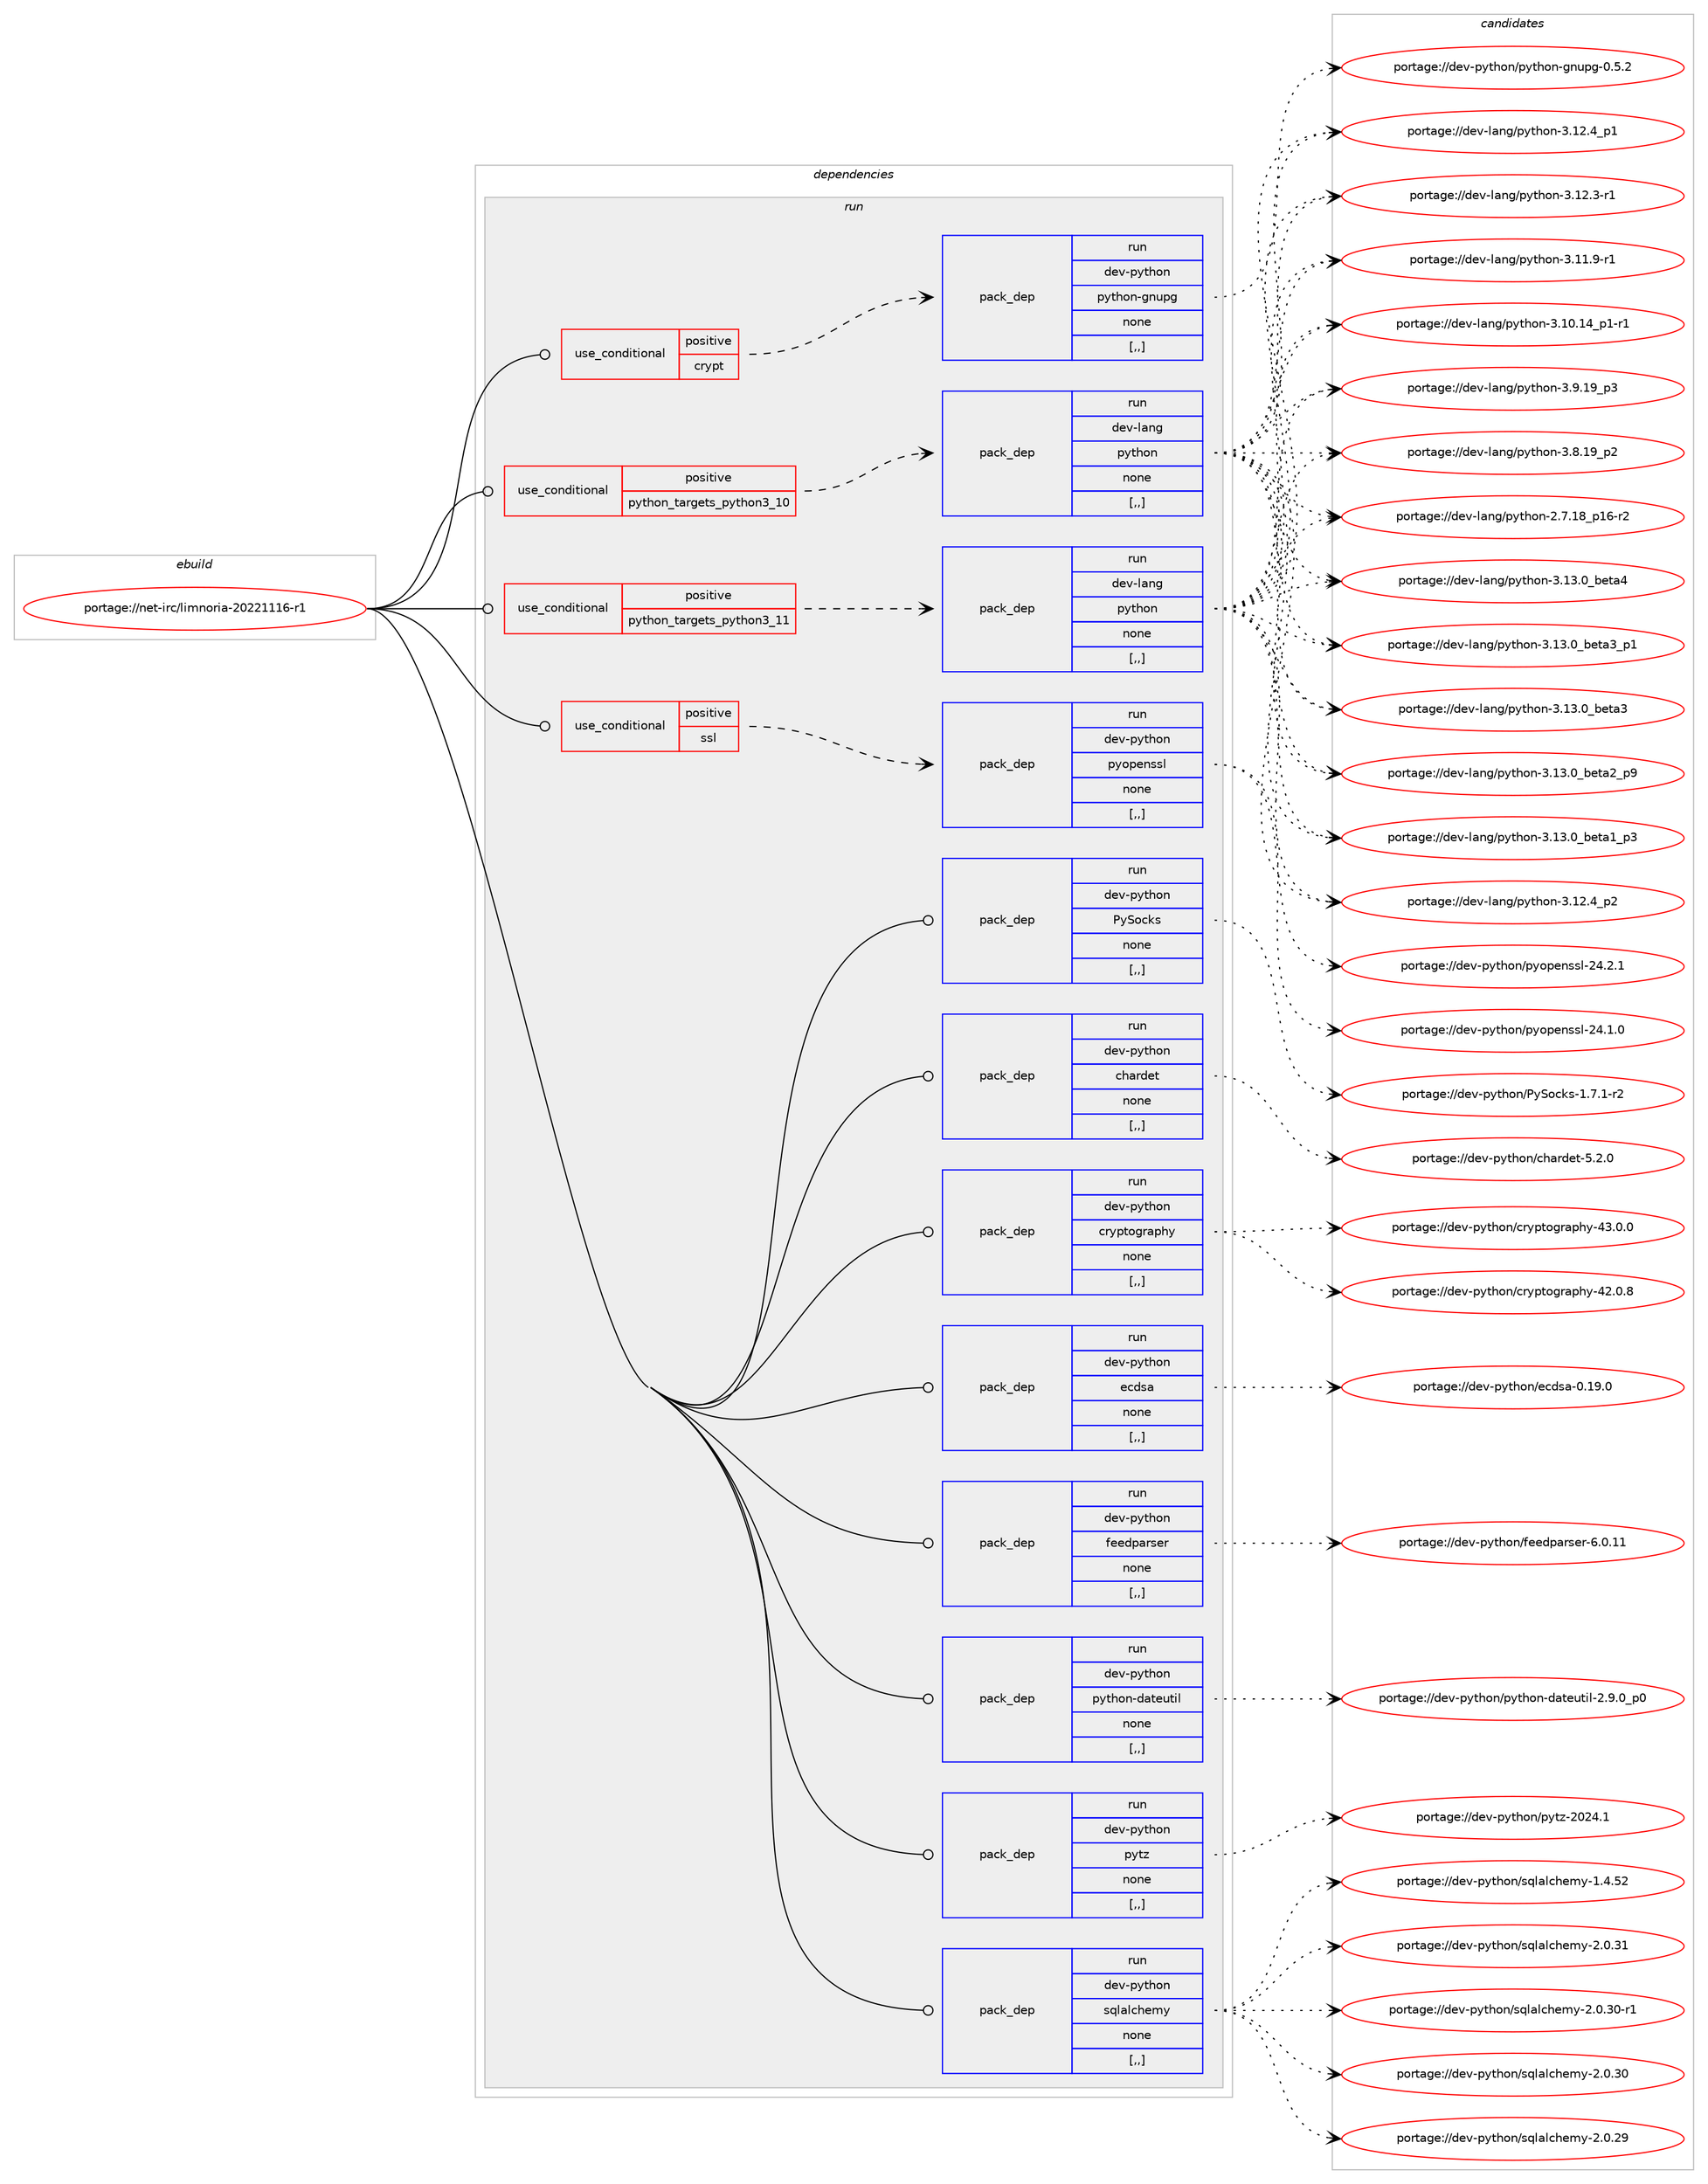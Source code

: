 digraph prolog {

# *************
# Graph options
# *************

newrank=true;
concentrate=true;
compound=true;
graph [rankdir=LR,fontname=Helvetica,fontsize=10,ranksep=1.5];#, ranksep=2.5, nodesep=0.2];
edge  [arrowhead=vee];
node  [fontname=Helvetica,fontsize=10];

# **********
# The ebuild
# **********

subgraph cluster_leftcol {
color=gray;
label=<<i>ebuild</i>>;
id [label="portage://net-irc/limnoria-20221116-r1", color=red, width=4, href="../net-irc/limnoria-20221116-r1.svg"];
}

# ****************
# The dependencies
# ****************

subgraph cluster_midcol {
color=gray;
label=<<i>dependencies</i>>;
subgraph cluster_compile {
fillcolor="#eeeeee";
style=filled;
label=<<i>compile</i>>;
}
subgraph cluster_compileandrun {
fillcolor="#eeeeee";
style=filled;
label=<<i>compile and run</i>>;
}
subgraph cluster_run {
fillcolor="#eeeeee";
style=filled;
label=<<i>run</i>>;
subgraph cond92551 {
dependency355983 [label=<<TABLE BORDER="0" CELLBORDER="1" CELLSPACING="0" CELLPADDING="4"><TR><TD ROWSPAN="3" CELLPADDING="10">use_conditional</TD></TR><TR><TD>positive</TD></TR><TR><TD>crypt</TD></TR></TABLE>>, shape=none, color=red];
subgraph pack260803 {
dependency355984 [label=<<TABLE BORDER="0" CELLBORDER="1" CELLSPACING="0" CELLPADDING="4" WIDTH="220"><TR><TD ROWSPAN="6" CELLPADDING="30">pack_dep</TD></TR><TR><TD WIDTH="110">run</TD></TR><TR><TD>dev-python</TD></TR><TR><TD>python-gnupg</TD></TR><TR><TD>none</TD></TR><TR><TD>[,,]</TD></TR></TABLE>>, shape=none, color=blue];
}
dependency355983:e -> dependency355984:w [weight=20,style="dashed",arrowhead="vee"];
}
id:e -> dependency355983:w [weight=20,style="solid",arrowhead="odot"];
subgraph cond92552 {
dependency355985 [label=<<TABLE BORDER="0" CELLBORDER="1" CELLSPACING="0" CELLPADDING="4"><TR><TD ROWSPAN="3" CELLPADDING="10">use_conditional</TD></TR><TR><TD>positive</TD></TR><TR><TD>python_targets_python3_10</TD></TR></TABLE>>, shape=none, color=red];
subgraph pack260804 {
dependency355986 [label=<<TABLE BORDER="0" CELLBORDER="1" CELLSPACING="0" CELLPADDING="4" WIDTH="220"><TR><TD ROWSPAN="6" CELLPADDING="30">pack_dep</TD></TR><TR><TD WIDTH="110">run</TD></TR><TR><TD>dev-lang</TD></TR><TR><TD>python</TD></TR><TR><TD>none</TD></TR><TR><TD>[,,]</TD></TR></TABLE>>, shape=none, color=blue];
}
dependency355985:e -> dependency355986:w [weight=20,style="dashed",arrowhead="vee"];
}
id:e -> dependency355985:w [weight=20,style="solid",arrowhead="odot"];
subgraph cond92553 {
dependency355987 [label=<<TABLE BORDER="0" CELLBORDER="1" CELLSPACING="0" CELLPADDING="4"><TR><TD ROWSPAN="3" CELLPADDING="10">use_conditional</TD></TR><TR><TD>positive</TD></TR><TR><TD>python_targets_python3_11</TD></TR></TABLE>>, shape=none, color=red];
subgraph pack260805 {
dependency355988 [label=<<TABLE BORDER="0" CELLBORDER="1" CELLSPACING="0" CELLPADDING="4" WIDTH="220"><TR><TD ROWSPAN="6" CELLPADDING="30">pack_dep</TD></TR><TR><TD WIDTH="110">run</TD></TR><TR><TD>dev-lang</TD></TR><TR><TD>python</TD></TR><TR><TD>none</TD></TR><TR><TD>[,,]</TD></TR></TABLE>>, shape=none, color=blue];
}
dependency355987:e -> dependency355988:w [weight=20,style="dashed",arrowhead="vee"];
}
id:e -> dependency355987:w [weight=20,style="solid",arrowhead="odot"];
subgraph cond92554 {
dependency355989 [label=<<TABLE BORDER="0" CELLBORDER="1" CELLSPACING="0" CELLPADDING="4"><TR><TD ROWSPAN="3" CELLPADDING="10">use_conditional</TD></TR><TR><TD>positive</TD></TR><TR><TD>ssl</TD></TR></TABLE>>, shape=none, color=red];
subgraph pack260806 {
dependency355990 [label=<<TABLE BORDER="0" CELLBORDER="1" CELLSPACING="0" CELLPADDING="4" WIDTH="220"><TR><TD ROWSPAN="6" CELLPADDING="30">pack_dep</TD></TR><TR><TD WIDTH="110">run</TD></TR><TR><TD>dev-python</TD></TR><TR><TD>pyopenssl</TD></TR><TR><TD>none</TD></TR><TR><TD>[,,]</TD></TR></TABLE>>, shape=none, color=blue];
}
dependency355989:e -> dependency355990:w [weight=20,style="dashed",arrowhead="vee"];
}
id:e -> dependency355989:w [weight=20,style="solid",arrowhead="odot"];
subgraph pack260807 {
dependency355991 [label=<<TABLE BORDER="0" CELLBORDER="1" CELLSPACING="0" CELLPADDING="4" WIDTH="220"><TR><TD ROWSPAN="6" CELLPADDING="30">pack_dep</TD></TR><TR><TD WIDTH="110">run</TD></TR><TR><TD>dev-python</TD></TR><TR><TD>PySocks</TD></TR><TR><TD>none</TD></TR><TR><TD>[,,]</TD></TR></TABLE>>, shape=none, color=blue];
}
id:e -> dependency355991:w [weight=20,style="solid",arrowhead="odot"];
subgraph pack260808 {
dependency355992 [label=<<TABLE BORDER="0" CELLBORDER="1" CELLSPACING="0" CELLPADDING="4" WIDTH="220"><TR><TD ROWSPAN="6" CELLPADDING="30">pack_dep</TD></TR><TR><TD WIDTH="110">run</TD></TR><TR><TD>dev-python</TD></TR><TR><TD>chardet</TD></TR><TR><TD>none</TD></TR><TR><TD>[,,]</TD></TR></TABLE>>, shape=none, color=blue];
}
id:e -> dependency355992:w [weight=20,style="solid",arrowhead="odot"];
subgraph pack260809 {
dependency355993 [label=<<TABLE BORDER="0" CELLBORDER="1" CELLSPACING="0" CELLPADDING="4" WIDTH="220"><TR><TD ROWSPAN="6" CELLPADDING="30">pack_dep</TD></TR><TR><TD WIDTH="110">run</TD></TR><TR><TD>dev-python</TD></TR><TR><TD>cryptography</TD></TR><TR><TD>none</TD></TR><TR><TD>[,,]</TD></TR></TABLE>>, shape=none, color=blue];
}
id:e -> dependency355993:w [weight=20,style="solid",arrowhead="odot"];
subgraph pack260810 {
dependency355994 [label=<<TABLE BORDER="0" CELLBORDER="1" CELLSPACING="0" CELLPADDING="4" WIDTH="220"><TR><TD ROWSPAN="6" CELLPADDING="30">pack_dep</TD></TR><TR><TD WIDTH="110">run</TD></TR><TR><TD>dev-python</TD></TR><TR><TD>ecdsa</TD></TR><TR><TD>none</TD></TR><TR><TD>[,,]</TD></TR></TABLE>>, shape=none, color=blue];
}
id:e -> dependency355994:w [weight=20,style="solid",arrowhead="odot"];
subgraph pack260811 {
dependency355995 [label=<<TABLE BORDER="0" CELLBORDER="1" CELLSPACING="0" CELLPADDING="4" WIDTH="220"><TR><TD ROWSPAN="6" CELLPADDING="30">pack_dep</TD></TR><TR><TD WIDTH="110">run</TD></TR><TR><TD>dev-python</TD></TR><TR><TD>feedparser</TD></TR><TR><TD>none</TD></TR><TR><TD>[,,]</TD></TR></TABLE>>, shape=none, color=blue];
}
id:e -> dependency355995:w [weight=20,style="solid",arrowhead="odot"];
subgraph pack260812 {
dependency355996 [label=<<TABLE BORDER="0" CELLBORDER="1" CELLSPACING="0" CELLPADDING="4" WIDTH="220"><TR><TD ROWSPAN="6" CELLPADDING="30">pack_dep</TD></TR><TR><TD WIDTH="110">run</TD></TR><TR><TD>dev-python</TD></TR><TR><TD>python-dateutil</TD></TR><TR><TD>none</TD></TR><TR><TD>[,,]</TD></TR></TABLE>>, shape=none, color=blue];
}
id:e -> dependency355996:w [weight=20,style="solid",arrowhead="odot"];
subgraph pack260813 {
dependency355997 [label=<<TABLE BORDER="0" CELLBORDER="1" CELLSPACING="0" CELLPADDING="4" WIDTH="220"><TR><TD ROWSPAN="6" CELLPADDING="30">pack_dep</TD></TR><TR><TD WIDTH="110">run</TD></TR><TR><TD>dev-python</TD></TR><TR><TD>pytz</TD></TR><TR><TD>none</TD></TR><TR><TD>[,,]</TD></TR></TABLE>>, shape=none, color=blue];
}
id:e -> dependency355997:w [weight=20,style="solid",arrowhead="odot"];
subgraph pack260814 {
dependency355998 [label=<<TABLE BORDER="0" CELLBORDER="1" CELLSPACING="0" CELLPADDING="4" WIDTH="220"><TR><TD ROWSPAN="6" CELLPADDING="30">pack_dep</TD></TR><TR><TD WIDTH="110">run</TD></TR><TR><TD>dev-python</TD></TR><TR><TD>sqlalchemy</TD></TR><TR><TD>none</TD></TR><TR><TD>[,,]</TD></TR></TABLE>>, shape=none, color=blue];
}
id:e -> dependency355998:w [weight=20,style="solid",arrowhead="odot"];
}
}

# **************
# The candidates
# **************

subgraph cluster_choices {
rank=same;
color=gray;
label=<<i>candidates</i>>;

subgraph choice260803 {
color=black;
nodesep=1;
choice100101118451121211161041111104711212111610411111045103110117112103454846534650 [label="portage://dev-python/python-gnupg-0.5.2", color=red, width=4,href="../dev-python/python-gnupg-0.5.2.svg"];
dependency355984:e -> choice100101118451121211161041111104711212111610411111045103110117112103454846534650:w [style=dotted,weight="100"];
}
subgraph choice260804 {
color=black;
nodesep=1;
choice1001011184510897110103471121211161041111104551464951464895981011169752 [label="portage://dev-lang/python-3.13.0_beta4", color=red, width=4,href="../dev-lang/python-3.13.0_beta4.svg"];
choice10010111845108971101034711212111610411111045514649514648959810111697519511249 [label="portage://dev-lang/python-3.13.0_beta3_p1", color=red, width=4,href="../dev-lang/python-3.13.0_beta3_p1.svg"];
choice1001011184510897110103471121211161041111104551464951464895981011169751 [label="portage://dev-lang/python-3.13.0_beta3", color=red, width=4,href="../dev-lang/python-3.13.0_beta3.svg"];
choice10010111845108971101034711212111610411111045514649514648959810111697509511257 [label="portage://dev-lang/python-3.13.0_beta2_p9", color=red, width=4,href="../dev-lang/python-3.13.0_beta2_p9.svg"];
choice10010111845108971101034711212111610411111045514649514648959810111697499511251 [label="portage://dev-lang/python-3.13.0_beta1_p3", color=red, width=4,href="../dev-lang/python-3.13.0_beta1_p3.svg"];
choice100101118451089711010347112121116104111110455146495046529511250 [label="portage://dev-lang/python-3.12.4_p2", color=red, width=4,href="../dev-lang/python-3.12.4_p2.svg"];
choice100101118451089711010347112121116104111110455146495046529511249 [label="portage://dev-lang/python-3.12.4_p1", color=red, width=4,href="../dev-lang/python-3.12.4_p1.svg"];
choice100101118451089711010347112121116104111110455146495046514511449 [label="portage://dev-lang/python-3.12.3-r1", color=red, width=4,href="../dev-lang/python-3.12.3-r1.svg"];
choice100101118451089711010347112121116104111110455146494946574511449 [label="portage://dev-lang/python-3.11.9-r1", color=red, width=4,href="../dev-lang/python-3.11.9-r1.svg"];
choice100101118451089711010347112121116104111110455146494846495295112494511449 [label="portage://dev-lang/python-3.10.14_p1-r1", color=red, width=4,href="../dev-lang/python-3.10.14_p1-r1.svg"];
choice100101118451089711010347112121116104111110455146574649579511251 [label="portage://dev-lang/python-3.9.19_p3", color=red, width=4,href="../dev-lang/python-3.9.19_p3.svg"];
choice100101118451089711010347112121116104111110455146564649579511250 [label="portage://dev-lang/python-3.8.19_p2", color=red, width=4,href="../dev-lang/python-3.8.19_p2.svg"];
choice100101118451089711010347112121116104111110455046554649569511249544511450 [label="portage://dev-lang/python-2.7.18_p16-r2", color=red, width=4,href="../dev-lang/python-2.7.18_p16-r2.svg"];
dependency355986:e -> choice1001011184510897110103471121211161041111104551464951464895981011169752:w [style=dotted,weight="100"];
dependency355986:e -> choice10010111845108971101034711212111610411111045514649514648959810111697519511249:w [style=dotted,weight="100"];
dependency355986:e -> choice1001011184510897110103471121211161041111104551464951464895981011169751:w [style=dotted,weight="100"];
dependency355986:e -> choice10010111845108971101034711212111610411111045514649514648959810111697509511257:w [style=dotted,weight="100"];
dependency355986:e -> choice10010111845108971101034711212111610411111045514649514648959810111697499511251:w [style=dotted,weight="100"];
dependency355986:e -> choice100101118451089711010347112121116104111110455146495046529511250:w [style=dotted,weight="100"];
dependency355986:e -> choice100101118451089711010347112121116104111110455146495046529511249:w [style=dotted,weight="100"];
dependency355986:e -> choice100101118451089711010347112121116104111110455146495046514511449:w [style=dotted,weight="100"];
dependency355986:e -> choice100101118451089711010347112121116104111110455146494946574511449:w [style=dotted,weight="100"];
dependency355986:e -> choice100101118451089711010347112121116104111110455146494846495295112494511449:w [style=dotted,weight="100"];
dependency355986:e -> choice100101118451089711010347112121116104111110455146574649579511251:w [style=dotted,weight="100"];
dependency355986:e -> choice100101118451089711010347112121116104111110455146564649579511250:w [style=dotted,weight="100"];
dependency355986:e -> choice100101118451089711010347112121116104111110455046554649569511249544511450:w [style=dotted,weight="100"];
}
subgraph choice260805 {
color=black;
nodesep=1;
choice1001011184510897110103471121211161041111104551464951464895981011169752 [label="portage://dev-lang/python-3.13.0_beta4", color=red, width=4,href="../dev-lang/python-3.13.0_beta4.svg"];
choice10010111845108971101034711212111610411111045514649514648959810111697519511249 [label="portage://dev-lang/python-3.13.0_beta3_p1", color=red, width=4,href="../dev-lang/python-3.13.0_beta3_p1.svg"];
choice1001011184510897110103471121211161041111104551464951464895981011169751 [label="portage://dev-lang/python-3.13.0_beta3", color=red, width=4,href="../dev-lang/python-3.13.0_beta3.svg"];
choice10010111845108971101034711212111610411111045514649514648959810111697509511257 [label="portage://dev-lang/python-3.13.0_beta2_p9", color=red, width=4,href="../dev-lang/python-3.13.0_beta2_p9.svg"];
choice10010111845108971101034711212111610411111045514649514648959810111697499511251 [label="portage://dev-lang/python-3.13.0_beta1_p3", color=red, width=4,href="../dev-lang/python-3.13.0_beta1_p3.svg"];
choice100101118451089711010347112121116104111110455146495046529511250 [label="portage://dev-lang/python-3.12.4_p2", color=red, width=4,href="../dev-lang/python-3.12.4_p2.svg"];
choice100101118451089711010347112121116104111110455146495046529511249 [label="portage://dev-lang/python-3.12.4_p1", color=red, width=4,href="../dev-lang/python-3.12.4_p1.svg"];
choice100101118451089711010347112121116104111110455146495046514511449 [label="portage://dev-lang/python-3.12.3-r1", color=red, width=4,href="../dev-lang/python-3.12.3-r1.svg"];
choice100101118451089711010347112121116104111110455146494946574511449 [label="portage://dev-lang/python-3.11.9-r1", color=red, width=4,href="../dev-lang/python-3.11.9-r1.svg"];
choice100101118451089711010347112121116104111110455146494846495295112494511449 [label="portage://dev-lang/python-3.10.14_p1-r1", color=red, width=4,href="../dev-lang/python-3.10.14_p1-r1.svg"];
choice100101118451089711010347112121116104111110455146574649579511251 [label="portage://dev-lang/python-3.9.19_p3", color=red, width=4,href="../dev-lang/python-3.9.19_p3.svg"];
choice100101118451089711010347112121116104111110455146564649579511250 [label="portage://dev-lang/python-3.8.19_p2", color=red, width=4,href="../dev-lang/python-3.8.19_p2.svg"];
choice100101118451089711010347112121116104111110455046554649569511249544511450 [label="portage://dev-lang/python-2.7.18_p16-r2", color=red, width=4,href="../dev-lang/python-2.7.18_p16-r2.svg"];
dependency355988:e -> choice1001011184510897110103471121211161041111104551464951464895981011169752:w [style=dotted,weight="100"];
dependency355988:e -> choice10010111845108971101034711212111610411111045514649514648959810111697519511249:w [style=dotted,weight="100"];
dependency355988:e -> choice1001011184510897110103471121211161041111104551464951464895981011169751:w [style=dotted,weight="100"];
dependency355988:e -> choice10010111845108971101034711212111610411111045514649514648959810111697509511257:w [style=dotted,weight="100"];
dependency355988:e -> choice10010111845108971101034711212111610411111045514649514648959810111697499511251:w [style=dotted,weight="100"];
dependency355988:e -> choice100101118451089711010347112121116104111110455146495046529511250:w [style=dotted,weight="100"];
dependency355988:e -> choice100101118451089711010347112121116104111110455146495046529511249:w [style=dotted,weight="100"];
dependency355988:e -> choice100101118451089711010347112121116104111110455146495046514511449:w [style=dotted,weight="100"];
dependency355988:e -> choice100101118451089711010347112121116104111110455146494946574511449:w [style=dotted,weight="100"];
dependency355988:e -> choice100101118451089711010347112121116104111110455146494846495295112494511449:w [style=dotted,weight="100"];
dependency355988:e -> choice100101118451089711010347112121116104111110455146574649579511251:w [style=dotted,weight="100"];
dependency355988:e -> choice100101118451089711010347112121116104111110455146564649579511250:w [style=dotted,weight="100"];
dependency355988:e -> choice100101118451089711010347112121116104111110455046554649569511249544511450:w [style=dotted,weight="100"];
}
subgraph choice260806 {
color=black;
nodesep=1;
choice100101118451121211161041111104711212111111210111011511510845505246504649 [label="portage://dev-python/pyopenssl-24.2.1", color=red, width=4,href="../dev-python/pyopenssl-24.2.1.svg"];
choice100101118451121211161041111104711212111111210111011511510845505246494648 [label="portage://dev-python/pyopenssl-24.1.0", color=red, width=4,href="../dev-python/pyopenssl-24.1.0.svg"];
dependency355990:e -> choice100101118451121211161041111104711212111111210111011511510845505246504649:w [style=dotted,weight="100"];
dependency355990:e -> choice100101118451121211161041111104711212111111210111011511510845505246494648:w [style=dotted,weight="100"];
}
subgraph choice260807 {
color=black;
nodesep=1;
choice10010111845112121116104111110478012183111991071154549465546494511450 [label="portage://dev-python/PySocks-1.7.1-r2", color=red, width=4,href="../dev-python/PySocks-1.7.1-r2.svg"];
dependency355991:e -> choice10010111845112121116104111110478012183111991071154549465546494511450:w [style=dotted,weight="100"];
}
subgraph choice260808 {
color=black;
nodesep=1;
choice10010111845112121116104111110479910497114100101116455346504648 [label="portage://dev-python/chardet-5.2.0", color=red, width=4,href="../dev-python/chardet-5.2.0.svg"];
dependency355992:e -> choice10010111845112121116104111110479910497114100101116455346504648:w [style=dotted,weight="100"];
}
subgraph choice260809 {
color=black;
nodesep=1;
choice1001011184511212111610411111047991141211121161111031149711210412145525146484648 [label="portage://dev-python/cryptography-43.0.0", color=red, width=4,href="../dev-python/cryptography-43.0.0.svg"];
choice1001011184511212111610411111047991141211121161111031149711210412145525046484656 [label="portage://dev-python/cryptography-42.0.8", color=red, width=4,href="../dev-python/cryptography-42.0.8.svg"];
dependency355993:e -> choice1001011184511212111610411111047991141211121161111031149711210412145525146484648:w [style=dotted,weight="100"];
dependency355993:e -> choice1001011184511212111610411111047991141211121161111031149711210412145525046484656:w [style=dotted,weight="100"];
}
subgraph choice260810 {
color=black;
nodesep=1;
choice1001011184511212111610411111047101991001159745484649574648 [label="portage://dev-python/ecdsa-0.19.0", color=red, width=4,href="../dev-python/ecdsa-0.19.0.svg"];
dependency355994:e -> choice1001011184511212111610411111047101991001159745484649574648:w [style=dotted,weight="100"];
}
subgraph choice260811 {
color=black;
nodesep=1;
choice10010111845112121116104111110471021011011001129711411510111445544648464949 [label="portage://dev-python/feedparser-6.0.11", color=red, width=4,href="../dev-python/feedparser-6.0.11.svg"];
dependency355995:e -> choice10010111845112121116104111110471021011011001129711411510111445544648464949:w [style=dotted,weight="100"];
}
subgraph choice260812 {
color=black;
nodesep=1;
choice100101118451121211161041111104711212111610411111045100971161011171161051084550465746489511248 [label="portage://dev-python/python-dateutil-2.9.0_p0", color=red, width=4,href="../dev-python/python-dateutil-2.9.0_p0.svg"];
dependency355996:e -> choice100101118451121211161041111104711212111610411111045100971161011171161051084550465746489511248:w [style=dotted,weight="100"];
}
subgraph choice260813 {
color=black;
nodesep=1;
choice100101118451121211161041111104711212111612245504850524649 [label="portage://dev-python/pytz-2024.1", color=red, width=4,href="../dev-python/pytz-2024.1.svg"];
dependency355997:e -> choice100101118451121211161041111104711212111612245504850524649:w [style=dotted,weight="100"];
}
subgraph choice260814 {
color=black;
nodesep=1;
choice1001011184511212111610411111047115113108971089910410110912145504648465149 [label="portage://dev-python/sqlalchemy-2.0.31", color=red, width=4,href="../dev-python/sqlalchemy-2.0.31.svg"];
choice10010111845112121116104111110471151131089710899104101109121455046484651484511449 [label="portage://dev-python/sqlalchemy-2.0.30-r1", color=red, width=4,href="../dev-python/sqlalchemy-2.0.30-r1.svg"];
choice1001011184511212111610411111047115113108971089910410110912145504648465148 [label="portage://dev-python/sqlalchemy-2.0.30", color=red, width=4,href="../dev-python/sqlalchemy-2.0.30.svg"];
choice1001011184511212111610411111047115113108971089910410110912145504648465057 [label="portage://dev-python/sqlalchemy-2.0.29", color=red, width=4,href="../dev-python/sqlalchemy-2.0.29.svg"];
choice1001011184511212111610411111047115113108971089910410110912145494652465350 [label="portage://dev-python/sqlalchemy-1.4.52", color=red, width=4,href="../dev-python/sqlalchemy-1.4.52.svg"];
dependency355998:e -> choice1001011184511212111610411111047115113108971089910410110912145504648465149:w [style=dotted,weight="100"];
dependency355998:e -> choice10010111845112121116104111110471151131089710899104101109121455046484651484511449:w [style=dotted,weight="100"];
dependency355998:e -> choice1001011184511212111610411111047115113108971089910410110912145504648465148:w [style=dotted,weight="100"];
dependency355998:e -> choice1001011184511212111610411111047115113108971089910410110912145504648465057:w [style=dotted,weight="100"];
dependency355998:e -> choice1001011184511212111610411111047115113108971089910410110912145494652465350:w [style=dotted,weight="100"];
}
}

}
